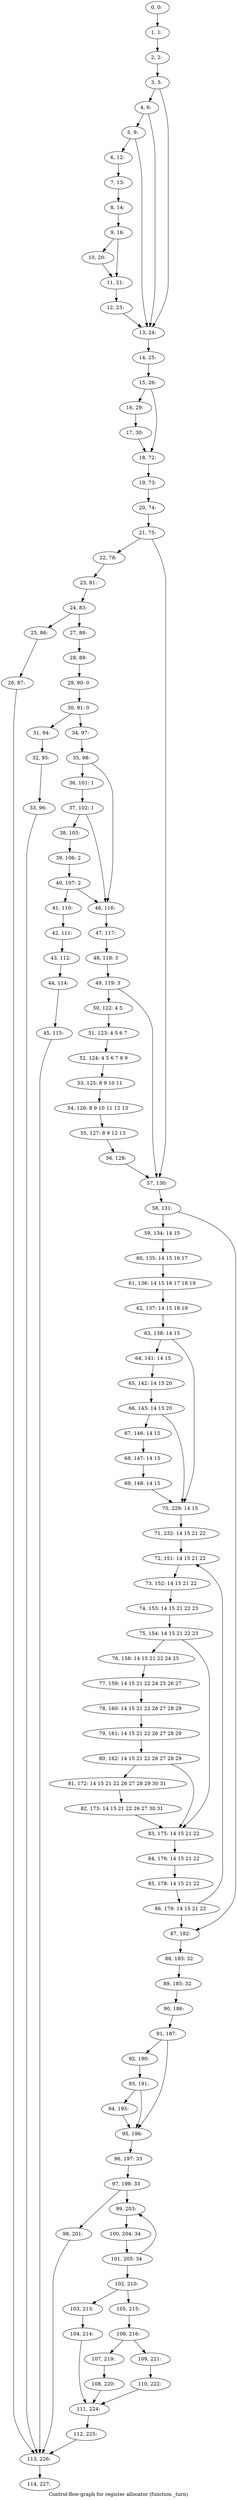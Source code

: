 digraph G {
graph [label="Control-flow-graph for register allocator (function _turn)"]
0[label="0, 0: "];
1[label="1, 1: "];
2[label="2, 2: "];
3[label="3, 3: "];
4[label="4, 6: "];
5[label="5, 9: "];
6[label="6, 12: "];
7[label="7, 13: "];
8[label="8, 14: "];
9[label="9, 16: "];
10[label="10, 20: "];
11[label="11, 21: "];
12[label="12, 23: "];
13[label="13, 24: "];
14[label="14, 25: "];
15[label="15, 26: "];
16[label="16, 29: "];
17[label="17, 30: "];
18[label="18, 72: "];
19[label="19, 73: "];
20[label="20, 74: "];
21[label="21, 75: "];
22[label="22, 78: "];
23[label="23, 81: "];
24[label="24, 83: "];
25[label="25, 86: "];
26[label="26, 87: "];
27[label="27, 88: "];
28[label="28, 89: "];
29[label="29, 90: 0 "];
30[label="30, 91: 0 "];
31[label="31, 94: "];
32[label="32, 95: "];
33[label="33, 96: "];
34[label="34, 97: "];
35[label="35, 98: "];
36[label="36, 101: 1 "];
37[label="37, 102: 1 "];
38[label="38, 105: "];
39[label="39, 106: 2 "];
40[label="40, 107: 2 "];
41[label="41, 110: "];
42[label="42, 111: "];
43[label="43, 112: "];
44[label="44, 114: "];
45[label="45, 115: "];
46[label="46, 116: "];
47[label="47, 117: "];
48[label="48, 118: 3 "];
49[label="49, 119: 3 "];
50[label="50, 122: 4 5 "];
51[label="51, 123: 4 5 6 7 "];
52[label="52, 124: 4 5 6 7 8 9 "];
53[label="53, 125: 8 9 10 11 "];
54[label="54, 126: 8 9 10 11 12 13 "];
55[label="55, 127: 8 9 12 13 "];
56[label="56, 128: "];
57[label="57, 130: "];
58[label="58, 131: "];
59[label="59, 134: 14 15 "];
60[label="60, 135: 14 15 16 17 "];
61[label="61, 136: 14 15 16 17 18 19 "];
62[label="62, 137: 14 15 18 19 "];
63[label="63, 138: 14 15 "];
64[label="64, 141: 14 15 "];
65[label="65, 142: 14 15 20 "];
66[label="66, 143: 14 15 20 "];
67[label="67, 146: 14 15 "];
68[label="68, 147: 14 15 "];
69[label="69, 148: 14 15 "];
70[label="70, 229: 14 15 "];
71[label="71, 232: 14 15 21 22 "];
72[label="72, 151: 14 15 21 22 "];
73[label="73, 152: 14 15 21 22 "];
74[label="74, 153: 14 15 21 22 23 "];
75[label="75, 154: 14 15 21 22 23 "];
76[label="76, 158: 14 15 21 22 24 25 "];
77[label="77, 159: 14 15 21 22 24 25 26 27 "];
78[label="78, 160: 14 15 21 22 26 27 28 29 "];
79[label="79, 161: 14 15 21 22 26 27 28 29 "];
80[label="80, 162: 14 15 21 22 26 27 28 29 "];
81[label="81, 172: 14 15 21 22 26 27 28 29 30 31 "];
82[label="82, 173: 14 15 21 22 26 27 30 31 "];
83[label="83, 175: 14 15 21 22 "];
84[label="84, 176: 14 15 21 22 "];
85[label="85, 178: 14 15 21 22 "];
86[label="86, 179: 14 15 21 22 "];
87[label="87, 182: "];
88[label="88, 183: 32 "];
89[label="89, 185: 32 "];
90[label="90, 186: "];
91[label="91, 187: "];
92[label="92, 190: "];
93[label="93, 191: "];
94[label="94, 195: "];
95[label="95, 196: "];
96[label="96, 197: 33 "];
97[label="97, 198: 33 "];
98[label="98, 201: "];
99[label="99, 203: "];
100[label="100, 204: 34 "];
101[label="101, 205: 34 "];
102[label="102, 210: "];
103[label="103, 213: "];
104[label="104, 214: "];
105[label="105, 215: "];
106[label="106, 216: "];
107[label="107, 219: "];
108[label="108, 220: "];
109[label="109, 221: "];
110[label="110, 222: "];
111[label="111, 224: "];
112[label="112, 225: "];
113[label="113, 226: "];
114[label="114, 227: "];
0->1 ;
1->2 ;
2->3 ;
3->4 ;
3->13 ;
4->5 ;
4->13 ;
5->6 ;
5->13 ;
6->7 ;
7->8 ;
8->9 ;
9->10 ;
9->11 ;
10->11 ;
11->12 ;
12->13 ;
13->14 ;
14->15 ;
15->16 ;
15->18 ;
16->17 ;
17->18 ;
18->19 ;
19->20 ;
20->21 ;
21->22 ;
21->57 ;
22->23 ;
23->24 ;
24->25 ;
24->27 ;
25->26 ;
26->113 ;
27->28 ;
28->29 ;
29->30 ;
30->31 ;
30->34 ;
31->32 ;
32->33 ;
33->113 ;
34->35 ;
35->36 ;
35->46 ;
36->37 ;
37->38 ;
37->46 ;
38->39 ;
39->40 ;
40->41 ;
40->46 ;
41->42 ;
42->43 ;
43->44 ;
44->45 ;
45->113 ;
46->47 ;
47->48 ;
48->49 ;
49->50 ;
49->57 ;
50->51 ;
51->52 ;
52->53 ;
53->54 ;
54->55 ;
55->56 ;
56->57 ;
57->58 ;
58->59 ;
58->87 ;
59->60 ;
60->61 ;
61->62 ;
62->63 ;
63->64 ;
63->70 ;
64->65 ;
65->66 ;
66->67 ;
66->70 ;
67->68 ;
68->69 ;
69->70 ;
70->71 ;
71->72 ;
72->73 ;
73->74 ;
74->75 ;
75->76 ;
75->83 ;
76->77 ;
77->78 ;
78->79 ;
79->80 ;
80->81 ;
80->83 ;
81->82 ;
82->83 ;
83->84 ;
84->85 ;
85->86 ;
86->87 ;
86->72 ;
87->88 ;
88->89 ;
89->90 ;
90->91 ;
91->92 ;
91->95 ;
92->93 ;
93->94 ;
93->95 ;
94->95 ;
95->96 ;
96->97 ;
97->98 ;
97->99 ;
98->113 ;
99->100 ;
100->101 ;
101->102 ;
101->99 ;
102->103 ;
102->105 ;
103->104 ;
104->111 ;
105->106 ;
106->107 ;
106->109 ;
107->108 ;
108->111 ;
109->110 ;
110->111 ;
111->112 ;
112->113 ;
113->114 ;
}
